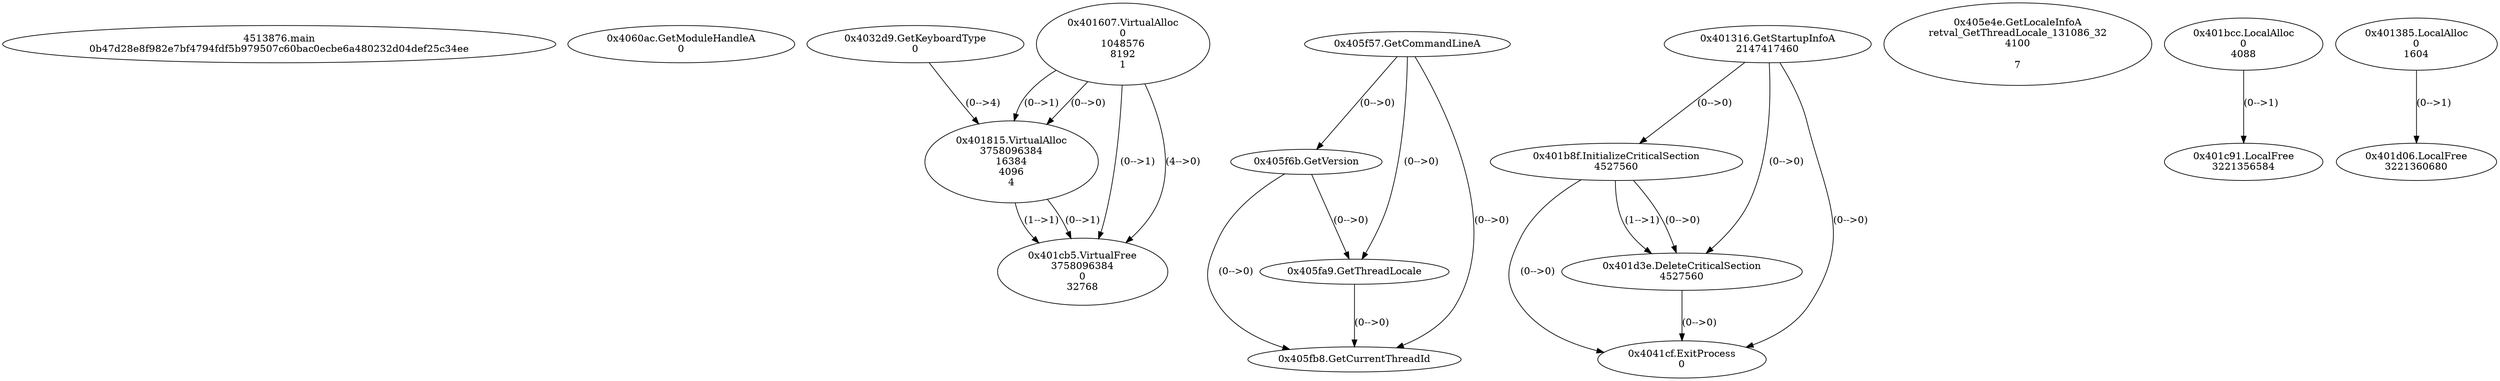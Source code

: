 // Global SCDG with merge call
digraph {
	0 [label="4513876.main
0b47d28e8f982e7bf4794fdf5b979507c60bac0ecbe6a480232d04def25c34ee"]
	1 [label="0x4060ac.GetModuleHandleA
0"]
	2 [label="0x4032d9.GetKeyboardType
0"]
	3 [label="0x405f57.GetCommandLineA
"]
	4 [label="0x401316.GetStartupInfoA
2147417460"]
	5 [label="0x405f6b.GetVersion
"]
	3 -> 5 [label="(0-->0)"]
	6 [label="0x405fa9.GetThreadLocale
"]
	3 -> 6 [label="(0-->0)"]
	5 -> 6 [label="(0-->0)"]
	7 [label="0x405e4e.GetLocaleInfoA
retval_GetThreadLocale_131086_32
4100

7"]
	8 [label="0x405fb8.GetCurrentThreadId
"]
	3 -> 8 [label="(0-->0)"]
	5 -> 8 [label="(0-->0)"]
	6 -> 8 [label="(0-->0)"]
	9 [label="0x401b8f.InitializeCriticalSection
4527560"]
	4 -> 9 [label="(0-->0)"]
	10 [label="0x401bcc.LocalAlloc
0
4088"]
	11 [label="0x401607.VirtualAlloc
0
1048576
8192
1"]
	12 [label="0x401385.LocalAlloc
0
1604"]
	13 [label="0x401815.VirtualAlloc
3758096384
16384
4096
4"]
	11 -> 13 [label="(0-->1)"]
	2 -> 13 [label="(0-->4)"]
	11 -> 13 [label="(0-->0)"]
	14 [label="0x401c91.LocalFree
3221356584"]
	10 -> 14 [label="(0-->1)"]
	15 [label="0x401cb5.VirtualFree
3758096384
0
32768"]
	11 -> 15 [label="(0-->1)"]
	13 -> 15 [label="(1-->1)"]
	13 -> 15 [label="(0-->1)"]
	11 -> 15 [label="(4-->0)"]
	16 [label="0x401d06.LocalFree
3221360680"]
	12 -> 16 [label="(0-->1)"]
	17 [label="0x401d3e.DeleteCriticalSection
4527560"]
	9 -> 17 [label="(1-->1)"]
	4 -> 17 [label="(0-->0)"]
	9 -> 17 [label="(0-->0)"]
	18 [label="0x4041cf.ExitProcess
0"]
	4 -> 18 [label="(0-->0)"]
	9 -> 18 [label="(0-->0)"]
	17 -> 18 [label="(0-->0)"]
}
